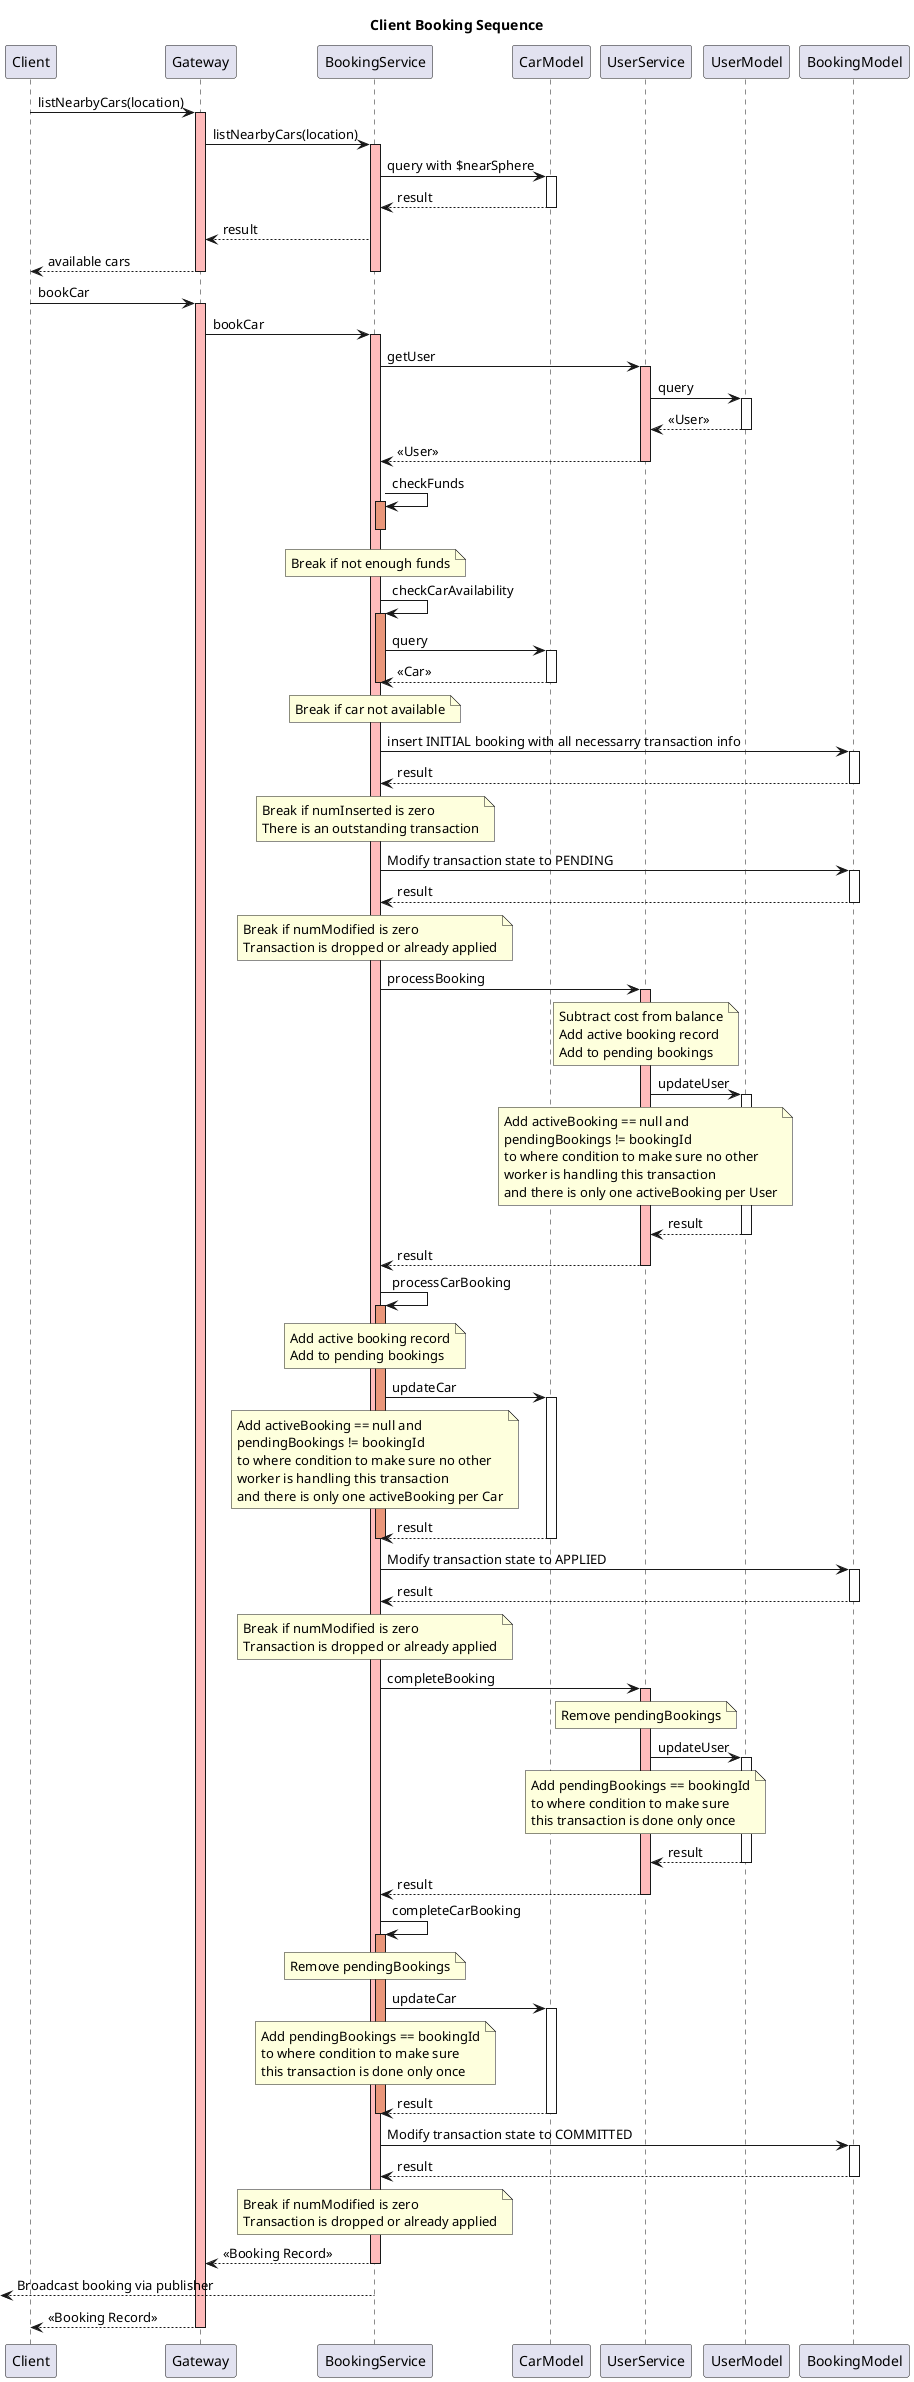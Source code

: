 @startuml
title Client Booking Sequence
participant Client

Client -> Gateway: listNearbyCars(location)
activate Gateway #FFBBBB
Gateway -> BookingService: listNearbyCars(location)
activate BookingService #FFBBBB
BookingService -> CarModel: query with $nearSphere
activate CarModel
CarModel --> BookingService: result
deactivate CarModel
BookingService --> Gateway: result
Gateway --> Client: available cars
deactivate BookingService
deactivate Gateway


Client -> Gateway: bookCar
activate Gateway #FFBBBB
Gateway -> BookingService: bookCar
activate BookingService #FFBBBB

BookingService -> UserService: getUser
activate UserService #FFBBBB
UserService -> UserModel: query
activate UserModel
UserModel --> UserService: <<User>>
deactivate UserModel
UserService --> BookingService: <<User>>
deactivate UserService
BookingService -> BookingService: checkFunds
activate BookingService #DarkSalmon
deactivate BookingService

note over BookingService: Break if not enough funds

BookingService -> BookingService: checkCarAvailability
activate BookingService #DarkSalmon
BookingService -> CarModel: query
activate CarModel
CarModel --> BookingService: <<Car>>
deactivate CarModel
note over BookingService: Break if car not available
deactivate BookingService

BookingService -> BookingModel: insert INITIAL booking with all necessarry transaction info
activate BookingModel
BookingModel --> BookingService: result
deactivate BookingModel
note over BookingService: Break if numInserted is zero\nThere is an outstanding transaction

BookingService -> BookingModel: Modify transaction state to PENDING
activate BookingModel
BookingModel --> BookingService: result
deactivate BookingModel
note over BookingService: Break if numModified is zero\nTransaction is dropped or already applied

BookingService -> UserService: processBooking
activate UserService #FFBBBB
note over UserService: Subtract cost from balance\nAdd active booking record\nAdd to pending bookings
UserService -> UserModel: updateUser
activate UserModel
note over UserService: Add activeBooking == null and\npendingBookings != bookingId\nto where condition to make sure no other\nworker is handling this transaction\nand there is only one activeBooking per User
UserModel --> UserService: result
deactivate UserModel
UserService --> BookingService: result
deactivate UserService

BookingService -> BookingService: processCarBooking
activate BookingService #DarkSalmon
note over BookingService: Add active booking record\nAdd to pending bookings
BookingService -> CarModel: updateCar
activate CarModel
note over BookingService: Add activeBooking == null and\npendingBookings != bookingId\nto where condition to make sure no other\nworker is handling this transaction\nand there is only one activeBooking per Car
CarModel --> BookingService: result
deactivate CarModel
deactivate BookingService

BookingService -> BookingModel: Modify transaction state to APPLIED
activate BookingModel
BookingModel --> BookingService: result
deactivate BookingModel
note over BookingService: Break if numModified is zero\nTransaction is dropped or already applied

BookingService -> UserService: completeBooking
activate UserService #FFBBBB
note over UserService: Remove pendingBookings
UserService -> UserModel: updateUser
activate UserModel
note over UserService: Add pendingBookings == bookingId\nto where condition to make sure \nthis transaction is done only once
UserModel --> UserService: result
deactivate UserModel
UserService --> BookingService: result
deactivate UserService

BookingService -> BookingService: completeCarBooking
activate BookingService #DarkSalmon
note over BookingService: Remove pendingBookings
BookingService -> CarModel: updateCar
activate CarModel
note over BookingService: Add pendingBookings == bookingId\nto where condition to make sure \nthis transaction is done only once
CarModel --> BookingService: result
deactivate CarModel
deactivate BookingService

BookingService -> BookingModel: Modify transaction state to COMMITTED
activate BookingModel
BookingModel --> BookingService: result
deactivate BookingModel
note over BookingService: Break if numModified is zero\nTransaction is dropped or already applied

BookingService --> Gateway: <<Booking Record>>
deactivate BookingService
[<-- BookingService: Broadcast booking via publisher
Gateway --> Client: <<Booking Record>>
deactivate Gateway


@enduml
